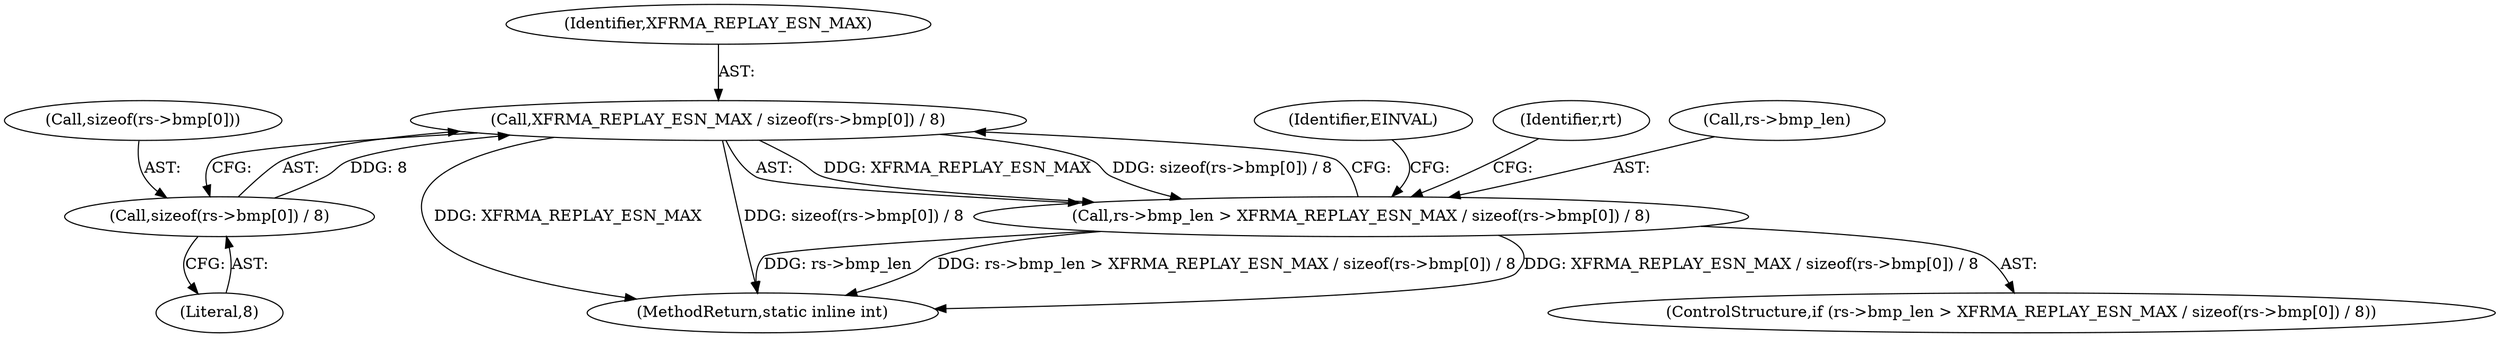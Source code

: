 digraph "0_linux_ecd7918745234e423dd87fcc0c077da557909720@API" {
"1000133" [label="(Call,XFRMA_REPLAY_ESN_MAX / sizeof(rs->bmp[0]) / 8)"];
"1000135" [label="(Call,sizeof(rs->bmp[0]) / 8)"];
"1000129" [label="(Call,rs->bmp_len > XFRMA_REPLAY_ESN_MAX / sizeof(rs->bmp[0]) / 8)"];
"1000189" [label="(MethodReturn,static inline int)"];
"1000142" [label="(Literal,8)"];
"1000133" [label="(Call,XFRMA_REPLAY_ESN_MAX / sizeof(rs->bmp[0]) / 8)"];
"1000134" [label="(Identifier,XFRMA_REPLAY_ESN_MAX)"];
"1000145" [label="(Identifier,EINVAL)"];
"1000150" [label="(Identifier,rt)"];
"1000135" [label="(Call,sizeof(rs->bmp[0]) / 8)"];
"1000136" [label="(Call,sizeof(rs->bmp[0]))"];
"1000130" [label="(Call,rs->bmp_len)"];
"1000129" [label="(Call,rs->bmp_len > XFRMA_REPLAY_ESN_MAX / sizeof(rs->bmp[0]) / 8)"];
"1000128" [label="(ControlStructure,if (rs->bmp_len > XFRMA_REPLAY_ESN_MAX / sizeof(rs->bmp[0]) / 8))"];
"1000133" -> "1000129"  [label="AST: "];
"1000133" -> "1000135"  [label="CFG: "];
"1000134" -> "1000133"  [label="AST: "];
"1000135" -> "1000133"  [label="AST: "];
"1000129" -> "1000133"  [label="CFG: "];
"1000133" -> "1000189"  [label="DDG: XFRMA_REPLAY_ESN_MAX"];
"1000133" -> "1000189"  [label="DDG: sizeof(rs->bmp[0]) / 8"];
"1000133" -> "1000129"  [label="DDG: XFRMA_REPLAY_ESN_MAX"];
"1000133" -> "1000129"  [label="DDG: sizeof(rs->bmp[0]) / 8"];
"1000135" -> "1000133"  [label="DDG: 8"];
"1000135" -> "1000142"  [label="CFG: "];
"1000136" -> "1000135"  [label="AST: "];
"1000142" -> "1000135"  [label="AST: "];
"1000129" -> "1000128"  [label="AST: "];
"1000130" -> "1000129"  [label="AST: "];
"1000145" -> "1000129"  [label="CFG: "];
"1000150" -> "1000129"  [label="CFG: "];
"1000129" -> "1000189"  [label="DDG: rs->bmp_len"];
"1000129" -> "1000189"  [label="DDG: rs->bmp_len > XFRMA_REPLAY_ESN_MAX / sizeof(rs->bmp[0]) / 8"];
"1000129" -> "1000189"  [label="DDG: XFRMA_REPLAY_ESN_MAX / sizeof(rs->bmp[0]) / 8"];
}
